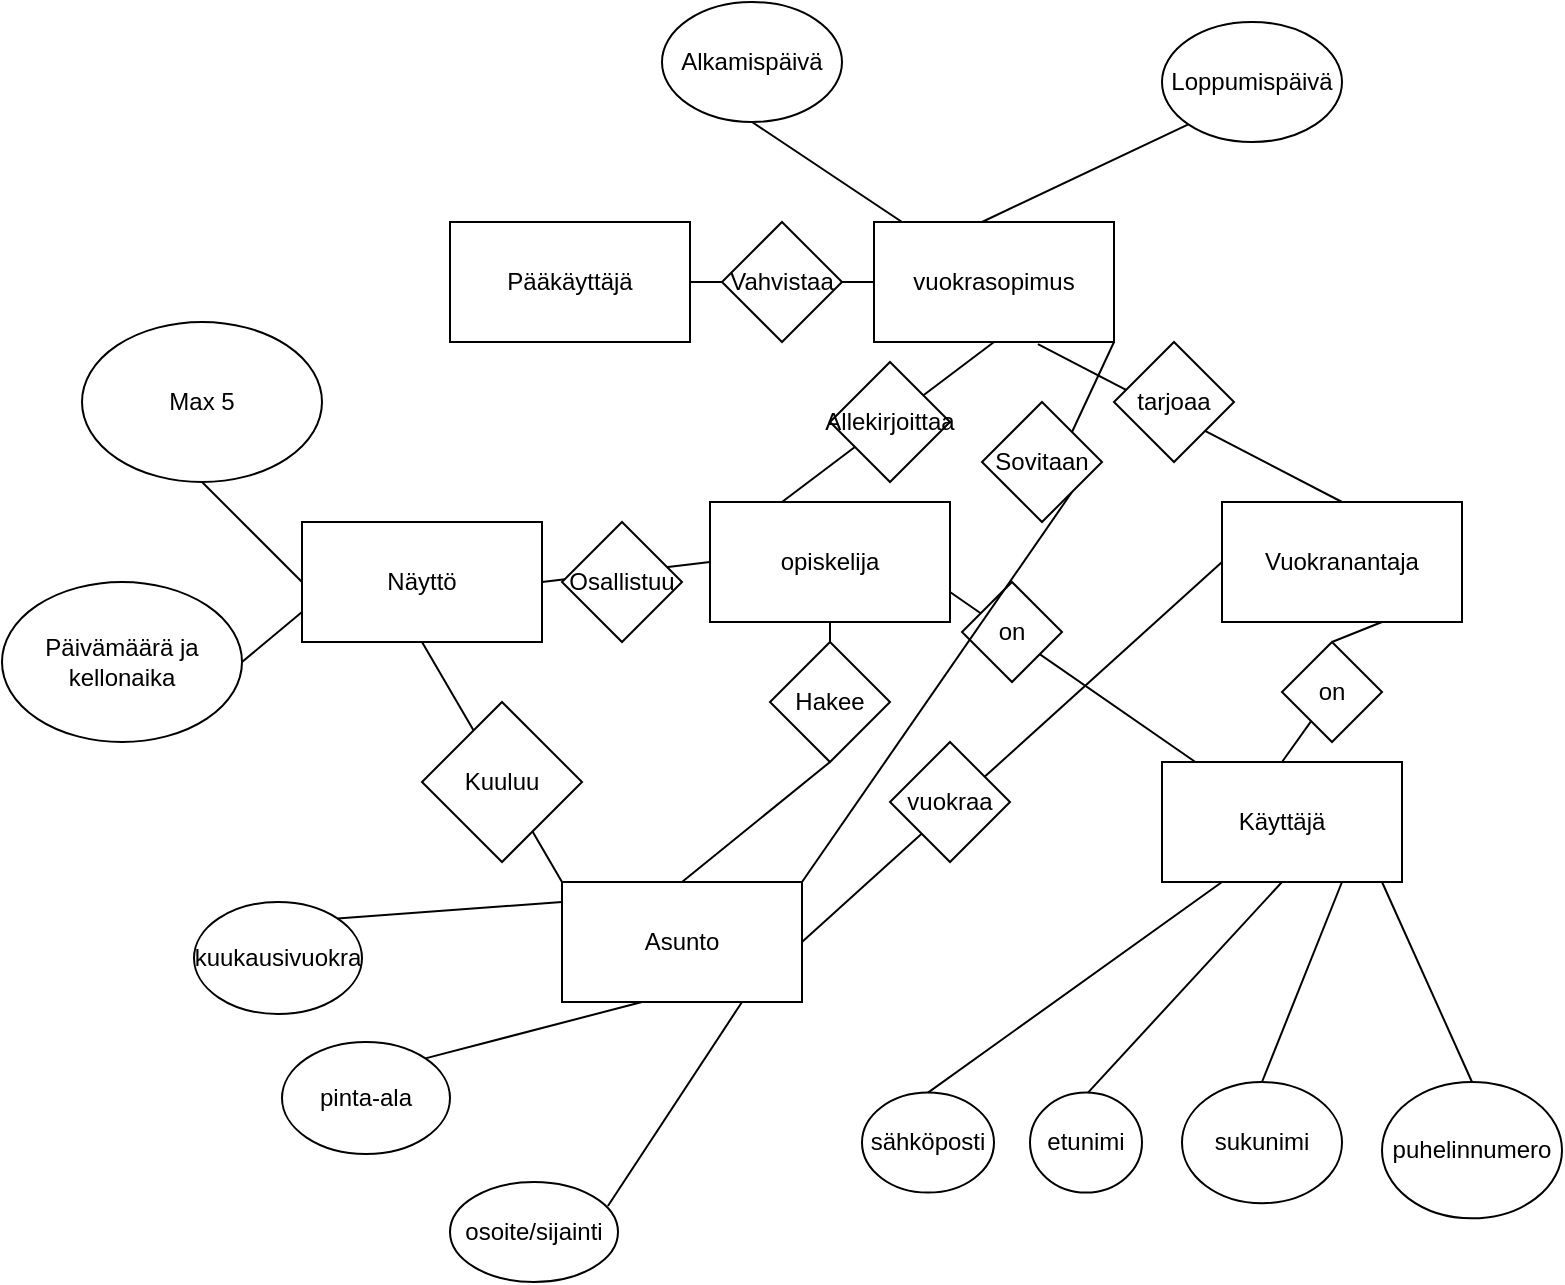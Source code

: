 <mxfile version="14.4.2" type="github">
  <diagram id="BDkLaaFGZh_9QxFZpxrX" name="Page-1">
    <mxGraphModel dx="1321" dy="831" grid="1" gridSize="10" guides="1" tooltips="1" connect="1" arrows="1" fold="1" page="1" pageScale="1" pageWidth="827" pageHeight="1169" math="0" shadow="0">
      <root>
        <mxCell id="0" />
        <mxCell id="1" parent="0" />
        <mxCell id="Gce3JWhMYKCLy66WoqUZ-2" value="opiskelija" style="rounded=0;whiteSpace=wrap;html=1;" parent="1" vertex="1">
          <mxGeometry x="354" y="370" width="120" height="60" as="geometry" />
        </mxCell>
        <mxCell id="Gce3JWhMYKCLy66WoqUZ-16" value="sähköposti" style="ellipse;whiteSpace=wrap;html=1;" parent="1" vertex="1">
          <mxGeometry x="430" y="665.31" width="66" height="50" as="geometry" />
        </mxCell>
        <mxCell id="Gce3JWhMYKCLy66WoqUZ-17" value="etunimi" style="ellipse;whiteSpace=wrap;html=1;" parent="1" vertex="1">
          <mxGeometry x="514" y="665.31" width="56" height="50" as="geometry" />
        </mxCell>
        <mxCell id="Gce3JWhMYKCLy66WoqUZ-18" value="sukunimi" style="ellipse;whiteSpace=wrap;html=1;" parent="1" vertex="1">
          <mxGeometry x="590" y="660" width="80" height="60.61" as="geometry" />
        </mxCell>
        <mxCell id="Gce3JWhMYKCLy66WoqUZ-19" value="puhelinnumero" style="ellipse;whiteSpace=wrap;html=1;" parent="1" vertex="1">
          <mxGeometry x="690" y="660" width="90" height="68.18" as="geometry" />
        </mxCell>
        <mxCell id="Gce3JWhMYKCLy66WoqUZ-26" value="Vuokranantaja" style="rounded=0;whiteSpace=wrap;html=1;" parent="1" vertex="1">
          <mxGeometry x="610" y="370" width="120" height="60" as="geometry" />
        </mxCell>
        <mxCell id="Gce3JWhMYKCLy66WoqUZ-27" value="&lt;div&gt;Asunto&lt;/div&gt;" style="rounded=0;whiteSpace=wrap;html=1;" parent="1" vertex="1">
          <mxGeometry x="280" y="560" width="120" height="60" as="geometry" />
        </mxCell>
        <mxCell id="Gce3JWhMYKCLy66WoqUZ-28" value="" style="endArrow=none;html=1;exitX=0.5;exitY=0;exitDx=0;exitDy=0;entryX=0.5;entryY=1;entryDx=0;entryDy=0;" parent="1" source="Gce3JWhMYKCLy66WoqUZ-29" target="Gce3JWhMYKCLy66WoqUZ-2" edge="1">
          <mxGeometry width="50" height="50" relative="1" as="geometry">
            <mxPoint x="390" y="480" as="sourcePoint" />
            <mxPoint x="440" y="430" as="targetPoint" />
          </mxGeometry>
        </mxCell>
        <mxCell id="Gce3JWhMYKCLy66WoqUZ-29" value="Hakee" style="rhombus;whiteSpace=wrap;html=1;" parent="1" vertex="1">
          <mxGeometry x="384" y="440" width="60" height="60" as="geometry" />
        </mxCell>
        <mxCell id="Gce3JWhMYKCLy66WoqUZ-30" value="" style="endArrow=none;html=1;exitX=0.5;exitY=0;exitDx=0;exitDy=0;entryX=0.5;entryY=1;entryDx=0;entryDy=0;" parent="1" source="Gce3JWhMYKCLy66WoqUZ-27" target="Gce3JWhMYKCLy66WoqUZ-29" edge="1">
          <mxGeometry width="50" height="50" relative="1" as="geometry">
            <mxPoint x="414" y="530" as="sourcePoint" />
            <mxPoint x="414" y="430" as="targetPoint" />
          </mxGeometry>
        </mxCell>
        <mxCell id="Gce3JWhMYKCLy66WoqUZ-45" value="" style="endArrow=none;html=1;entryX=1;entryY=0.75;entryDx=0;entryDy=0;" parent="1" source="Gce3JWhMYKCLy66WoqUZ-46" target="Gce3JWhMYKCLy66WoqUZ-2" edge="1">
          <mxGeometry width="50" height="50" relative="1" as="geometry">
            <mxPoint x="630" y="530" as="sourcePoint" />
            <mxPoint x="520" y="420" as="targetPoint" />
          </mxGeometry>
        </mxCell>
        <mxCell id="Gce3JWhMYKCLy66WoqUZ-46" value="Käyttäjä" style="rounded=0;whiteSpace=wrap;html=1;" parent="1" vertex="1">
          <mxGeometry x="580" y="500" width="120" height="60" as="geometry" />
        </mxCell>
        <mxCell id="Gce3JWhMYKCLy66WoqUZ-48" value="" style="endArrow=none;html=1;exitX=0.5;exitY=0;exitDx=0;exitDy=0;" parent="1" source="Gce3JWhMYKCLy66WoqUZ-16" edge="1">
          <mxGeometry width="50" height="50" relative="1" as="geometry">
            <mxPoint x="480" y="660" as="sourcePoint" />
            <mxPoint x="610" y="560" as="targetPoint" />
          </mxGeometry>
        </mxCell>
        <mxCell id="Gce3JWhMYKCLy66WoqUZ-49" value="" style="endArrow=none;html=1;exitX=0.5;exitY=0;exitDx=0;exitDy=0;entryX=0.5;entryY=1;entryDx=0;entryDy=0;" parent="1" target="Gce3JWhMYKCLy66WoqUZ-46" edge="1">
          <mxGeometry width="50" height="50" relative="1" as="geometry">
            <mxPoint x="543" y="665.31" as="sourcePoint" />
            <mxPoint x="690" y="560" as="targetPoint" />
          </mxGeometry>
        </mxCell>
        <mxCell id="Gce3JWhMYKCLy66WoqUZ-50" value="" style="endArrow=none;html=1;exitX=0.5;exitY=0;exitDx=0;exitDy=0;" parent="1" source="Gce3JWhMYKCLy66WoqUZ-18" edge="1">
          <mxGeometry width="50" height="50" relative="1" as="geometry">
            <mxPoint x="523" y="665.31" as="sourcePoint" />
            <mxPoint x="670" y="560" as="targetPoint" />
          </mxGeometry>
        </mxCell>
        <mxCell id="Gce3JWhMYKCLy66WoqUZ-51" value="" style="endArrow=none;html=1;exitX=0.5;exitY=0;exitDx=0;exitDy=0;" parent="1" source="Gce3JWhMYKCLy66WoqUZ-19" edge="1">
          <mxGeometry width="50" height="50" relative="1" as="geometry">
            <mxPoint x="543" y="665.31" as="sourcePoint" />
            <mxPoint x="690" y="560" as="targetPoint" />
          </mxGeometry>
        </mxCell>
        <mxCell id="Gce3JWhMYKCLy66WoqUZ-52" value="" style="endArrow=none;html=1;exitX=0.5;exitY=0;exitDx=0;exitDy=0;" parent="1" source="Gce3JWhMYKCLy66WoqUZ-81" edge="1">
          <mxGeometry width="50" height="50" relative="1" as="geometry">
            <mxPoint x="640" y="480" as="sourcePoint" />
            <mxPoint x="690" y="430" as="targetPoint" />
          </mxGeometry>
        </mxCell>
        <mxCell id="Gce3JWhMYKCLy66WoqUZ-53" value="" style="endArrow=none;html=1;exitX=1;exitY=0.5;exitDx=0;exitDy=0;entryX=0;entryY=0.5;entryDx=0;entryDy=0;" parent="1" source="Gce3JWhMYKCLy66WoqUZ-27" target="Gce3JWhMYKCLy66WoqUZ-26" edge="1">
          <mxGeometry width="50" height="50" relative="1" as="geometry">
            <mxPoint x="560" y="440" as="sourcePoint" />
            <mxPoint x="610" y="390" as="targetPoint" />
          </mxGeometry>
        </mxCell>
        <mxCell id="Gce3JWhMYKCLy66WoqUZ-57" value="vuokraa" style="rhombus;whiteSpace=wrap;html=1;" parent="1" vertex="1">
          <mxGeometry x="444" y="490" width="60" height="60" as="geometry" />
        </mxCell>
        <mxCell id="Gce3JWhMYKCLy66WoqUZ-58" value="vuokrasopimus" style="rounded=0;whiteSpace=wrap;html=1;" parent="1" vertex="1">
          <mxGeometry x="436" y="230" width="120" height="60" as="geometry" />
        </mxCell>
        <mxCell id="Gce3JWhMYKCLy66WoqUZ-59" value="" style="endArrow=none;html=1;entryX=0.5;entryY=1;entryDx=0;entryDy=0;" parent="1" target="Gce3JWhMYKCLy66WoqUZ-58" edge="1">
          <mxGeometry width="50" height="50" relative="1" as="geometry">
            <mxPoint x="390" y="370" as="sourcePoint" />
            <mxPoint x="440" y="320" as="targetPoint" />
          </mxGeometry>
        </mxCell>
        <mxCell id="Gce3JWhMYKCLy66WoqUZ-60" value="" style="endArrow=none;html=1;exitX=0.5;exitY=0;exitDx=0;exitDy=0;entryX=0.683;entryY=1.017;entryDx=0;entryDy=0;entryPerimeter=0;" parent="1" source="Gce3JWhMYKCLy66WoqUZ-26" target="Gce3JWhMYKCLy66WoqUZ-58" edge="1">
          <mxGeometry width="50" height="50" relative="1" as="geometry">
            <mxPoint x="640" y="360" as="sourcePoint" />
            <mxPoint x="690" y="310" as="targetPoint" />
          </mxGeometry>
        </mxCell>
        <mxCell id="Gce3JWhMYKCLy66WoqUZ-61" value="Allekirjoittaa" style="rhombus;whiteSpace=wrap;html=1;" parent="1" vertex="1">
          <mxGeometry x="414" y="300" width="60" height="60" as="geometry" />
        </mxCell>
        <mxCell id="Gce3JWhMYKCLy66WoqUZ-62" value="tarjoaa" style="rhombus;whiteSpace=wrap;html=1;" parent="1" vertex="1">
          <mxGeometry x="556" y="290" width="60" height="60" as="geometry" />
        </mxCell>
        <mxCell id="Gce3JWhMYKCLy66WoqUZ-65" value="Alkamispäivä" style="ellipse;whiteSpace=wrap;html=1;" parent="1" vertex="1">
          <mxGeometry x="330" y="120" width="90" height="60" as="geometry" />
        </mxCell>
        <mxCell id="Gce3JWhMYKCLy66WoqUZ-66" value="Loppumispäivä" style="ellipse;whiteSpace=wrap;html=1;" parent="1" vertex="1">
          <mxGeometry x="580" y="130" width="90" height="60" as="geometry" />
        </mxCell>
        <mxCell id="Gce3JWhMYKCLy66WoqUZ-67" value="" style="endArrow=none;html=1;entryX=0;entryY=1;entryDx=0;entryDy=0;" parent="1" target="Gce3JWhMYKCLy66WoqUZ-66" edge="1">
          <mxGeometry width="50" height="50" relative="1" as="geometry">
            <mxPoint x="490" y="230" as="sourcePoint" />
            <mxPoint x="540" y="180" as="targetPoint" />
          </mxGeometry>
        </mxCell>
        <mxCell id="Gce3JWhMYKCLy66WoqUZ-68" value="" style="endArrow=none;html=1;entryX=0.5;entryY=1;entryDx=0;entryDy=0;" parent="1" target="Gce3JWhMYKCLy66WoqUZ-65" edge="1">
          <mxGeometry width="50" height="50" relative="1" as="geometry">
            <mxPoint x="450" y="230" as="sourcePoint" />
            <mxPoint x="500" y="180" as="targetPoint" />
          </mxGeometry>
        </mxCell>
        <mxCell id="Gce3JWhMYKCLy66WoqUZ-73" value="kuukausivuokra" style="ellipse;whiteSpace=wrap;html=1;" parent="1" vertex="1">
          <mxGeometry x="96" y="570" width="84" height="56" as="geometry" />
        </mxCell>
        <mxCell id="Gce3JWhMYKCLy66WoqUZ-75" value="pinta-ala" style="ellipse;whiteSpace=wrap;html=1;" parent="1" vertex="1">
          <mxGeometry x="140" y="640" width="84" height="56" as="geometry" />
        </mxCell>
        <mxCell id="Gce3JWhMYKCLy66WoqUZ-76" value="&lt;div&gt;osoite/sijainti&lt;/div&gt;" style="ellipse;whiteSpace=wrap;html=1;" parent="1" vertex="1">
          <mxGeometry x="224" y="710" width="84" height="50" as="geometry" />
        </mxCell>
        <mxCell id="Gce3JWhMYKCLy66WoqUZ-77" value="" style="endArrow=none;html=1;exitX=1;exitY=0;exitDx=0;exitDy=0;" parent="1" source="Gce3JWhMYKCLy66WoqUZ-73" edge="1">
          <mxGeometry width="50" height="50" relative="1" as="geometry">
            <mxPoint x="230" y="620" as="sourcePoint" />
            <mxPoint x="280" y="570" as="targetPoint" />
          </mxGeometry>
        </mxCell>
        <mxCell id="Gce3JWhMYKCLy66WoqUZ-78" value="" style="endArrow=none;html=1;exitX=1;exitY=0;exitDx=0;exitDy=0;" parent="1" source="Gce3JWhMYKCLy66WoqUZ-75" edge="1">
          <mxGeometry width="50" height="50" relative="1" as="geometry">
            <mxPoint x="270" y="670" as="sourcePoint" />
            <mxPoint x="320" y="620" as="targetPoint" />
          </mxGeometry>
        </mxCell>
        <mxCell id="Gce3JWhMYKCLy66WoqUZ-79" value="" style="endArrow=none;html=1;exitX=0.94;exitY=0.24;exitDx=0;exitDy=0;exitPerimeter=0;" parent="1" source="Gce3JWhMYKCLy66WoqUZ-76" edge="1">
          <mxGeometry width="50" height="50" relative="1" as="geometry">
            <mxPoint x="320" y="670" as="sourcePoint" />
            <mxPoint x="370" y="620" as="targetPoint" />
          </mxGeometry>
        </mxCell>
        <mxCell id="Gce3JWhMYKCLy66WoqUZ-80" value="on" style="rhombus;whiteSpace=wrap;html=1;" parent="1" vertex="1">
          <mxGeometry x="480" y="410" width="50" height="50" as="geometry" />
        </mxCell>
        <mxCell id="Gce3JWhMYKCLy66WoqUZ-81" value="on" style="rhombus;whiteSpace=wrap;html=1;" parent="1" vertex="1">
          <mxGeometry x="640" y="440" width="50" height="50" as="geometry" />
        </mxCell>
        <mxCell id="Gce3JWhMYKCLy66WoqUZ-82" value="" style="endArrow=none;html=1;exitX=0.5;exitY=0;exitDx=0;exitDy=0;" parent="1" source="Gce3JWhMYKCLy66WoqUZ-46" target="Gce3JWhMYKCLy66WoqUZ-81" edge="1">
          <mxGeometry width="50" height="50" relative="1" as="geometry">
            <mxPoint x="640" y="500" as="sourcePoint" />
            <mxPoint x="690" y="430" as="targetPoint" />
          </mxGeometry>
        </mxCell>
        <mxCell id="d1tc6RQGMvsH-LJmIW4i-1" value="Näyttö" style="rounded=0;whiteSpace=wrap;html=1;" vertex="1" parent="1">
          <mxGeometry x="150" y="380" width="120" height="60" as="geometry" />
        </mxCell>
        <mxCell id="d1tc6RQGMvsH-LJmIW4i-4" value="Pääkäyttäjä" style="rounded=0;whiteSpace=wrap;html=1;" vertex="1" parent="1">
          <mxGeometry x="224" y="230" width="120" height="60" as="geometry" />
        </mxCell>
        <mxCell id="d1tc6RQGMvsH-LJmIW4i-5" value="" style="endArrow=none;html=1;entryX=0.5;entryY=1;entryDx=0;entryDy=0;" edge="1" parent="1" target="d1tc6RQGMvsH-LJmIW4i-1">
          <mxGeometry width="50" height="50" relative="1" as="geometry">
            <mxPoint x="280" y="560" as="sourcePoint" />
            <mxPoint x="330" y="510" as="targetPoint" />
          </mxGeometry>
        </mxCell>
        <mxCell id="d1tc6RQGMvsH-LJmIW4i-6" value="" style="endArrow=none;html=1;entryX=0;entryY=0.5;entryDx=0;entryDy=0;exitX=1;exitY=0.5;exitDx=0;exitDy=0;" edge="1" parent="1" source="d1tc6RQGMvsH-LJmIW4i-1" target="Gce3JWhMYKCLy66WoqUZ-2">
          <mxGeometry width="50" height="50" relative="1" as="geometry">
            <mxPoint x="310" y="430" as="sourcePoint" />
            <mxPoint x="360" y="380" as="targetPoint" />
          </mxGeometry>
        </mxCell>
        <mxCell id="d1tc6RQGMvsH-LJmIW4i-7" value="" style="endArrow=none;html=1;entryX=0;entryY=0.5;entryDx=0;entryDy=0;" edge="1" parent="1" target="d1tc6RQGMvsH-LJmIW4i-1">
          <mxGeometry width="50" height="50" relative="1" as="geometry">
            <mxPoint x="100" y="360" as="sourcePoint" />
            <mxPoint x="150" y="380" as="targetPoint" />
          </mxGeometry>
        </mxCell>
        <mxCell id="d1tc6RQGMvsH-LJmIW4i-9" value="Max 5" style="ellipse;whiteSpace=wrap;html=1;" vertex="1" parent="1">
          <mxGeometry x="40" y="280" width="120" height="80" as="geometry" />
        </mxCell>
        <mxCell id="d1tc6RQGMvsH-LJmIW4i-10" value="Kuuluu" style="rhombus;whiteSpace=wrap;html=1;" vertex="1" parent="1">
          <mxGeometry x="210" y="470" width="80" height="80" as="geometry" />
        </mxCell>
        <mxCell id="d1tc6RQGMvsH-LJmIW4i-11" value="Osallistuu" style="rhombus;whiteSpace=wrap;html=1;" vertex="1" parent="1">
          <mxGeometry x="280" y="380" width="60" height="60" as="geometry" />
        </mxCell>
        <mxCell id="d1tc6RQGMvsH-LJmIW4i-12" value="" style="endArrow=none;html=1;exitX=1;exitY=0.5;exitDx=0;exitDy=0;entryX=0;entryY=0.5;entryDx=0;entryDy=0;" edge="1" parent="1" source="d1tc6RQGMvsH-LJmIW4i-4" target="Gce3JWhMYKCLy66WoqUZ-58">
          <mxGeometry width="50" height="50" relative="1" as="geometry">
            <mxPoint x="390" y="280" as="sourcePoint" />
            <mxPoint x="440" y="230" as="targetPoint" />
          </mxGeometry>
        </mxCell>
        <mxCell id="d1tc6RQGMvsH-LJmIW4i-13" value="Vahvistaa" style="rhombus;whiteSpace=wrap;html=1;" vertex="1" parent="1">
          <mxGeometry x="360" y="230" width="60" height="60" as="geometry" />
        </mxCell>
        <mxCell id="d1tc6RQGMvsH-LJmIW4i-14" value="Päivämäärä ja kellonaika" style="ellipse;whiteSpace=wrap;html=1;" vertex="1" parent="1">
          <mxGeometry y="410" width="120" height="80" as="geometry" />
        </mxCell>
        <mxCell id="d1tc6RQGMvsH-LJmIW4i-15" value="" style="endArrow=none;html=1;exitX=1;exitY=0.5;exitDx=0;exitDy=0;entryX=0;entryY=0.75;entryDx=0;entryDy=0;" edge="1" parent="1" source="d1tc6RQGMvsH-LJmIW4i-14" target="d1tc6RQGMvsH-LJmIW4i-1">
          <mxGeometry width="50" height="50" relative="1" as="geometry">
            <mxPoint x="120" y="470" as="sourcePoint" />
            <mxPoint x="170" y="420" as="targetPoint" />
          </mxGeometry>
        </mxCell>
        <mxCell id="d1tc6RQGMvsH-LJmIW4i-16" value="" style="endArrow=none;html=1;entryX=1;entryY=1;entryDx=0;entryDy=0;exitX=1;exitY=0;exitDx=0;exitDy=0;" edge="1" parent="1" source="d1tc6RQGMvsH-LJmIW4i-17" target="Gce3JWhMYKCLy66WoqUZ-58">
          <mxGeometry width="50" height="50" relative="1" as="geometry">
            <mxPoint x="490" y="340" as="sourcePoint" />
            <mxPoint x="540" y="290" as="targetPoint" />
            <Array as="points" />
          </mxGeometry>
        </mxCell>
        <mxCell id="d1tc6RQGMvsH-LJmIW4i-17" value="Sovitaan" style="rhombus;whiteSpace=wrap;html=1;" vertex="1" parent="1">
          <mxGeometry x="490" y="320" width="60" height="60" as="geometry" />
        </mxCell>
        <mxCell id="d1tc6RQGMvsH-LJmIW4i-18" value="" style="endArrow=none;html=1;entryX=1;entryY=1;entryDx=0;entryDy=0;exitX=1;exitY=0;exitDx=0;exitDy=0;" edge="1" parent="1" source="Gce3JWhMYKCLy66WoqUZ-27" target="d1tc6RQGMvsH-LJmIW4i-17">
          <mxGeometry width="50" height="50" relative="1" as="geometry">
            <mxPoint x="400" y="560" as="sourcePoint" />
            <mxPoint x="556" y="290" as="targetPoint" />
            <Array as="points">
              <mxPoint x="400" y="560" />
            </Array>
          </mxGeometry>
        </mxCell>
      </root>
    </mxGraphModel>
  </diagram>
</mxfile>
